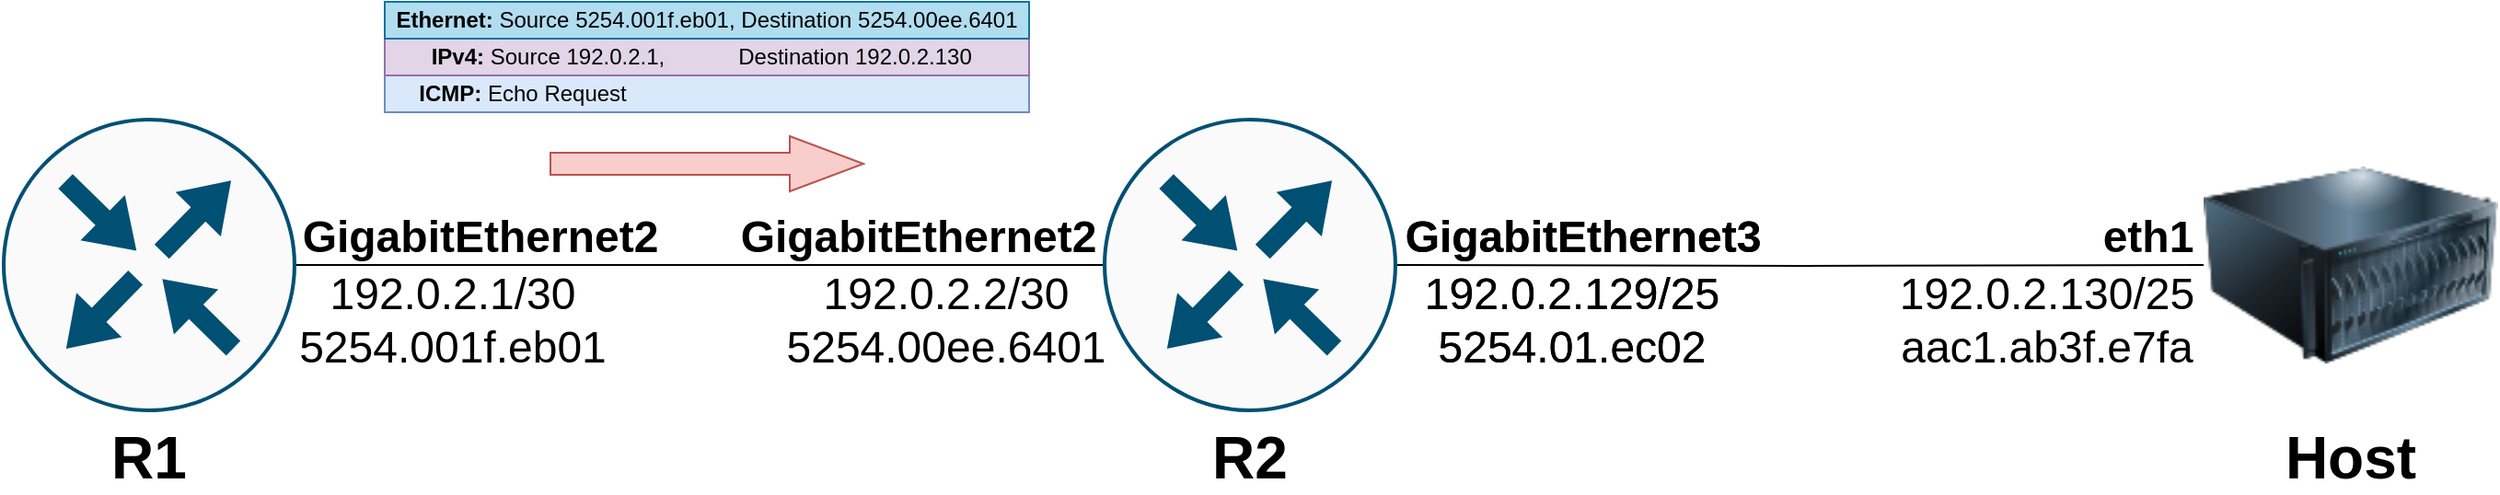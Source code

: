 <mxfile version="18.0.2" type="device"><diagram id="gkMwvEXVFvD15q9P0unt" name="Page-1"><mxGraphModel dx="1964" dy="1634" grid="1" gridSize="10" guides="1" tooltips="1" connect="1" arrows="1" fold="1" page="1" pageScale="1" pageWidth="850" pageHeight="1100" math="0" shadow="0"><root><mxCell id="0"/><mxCell id="1" parent="0"/><mxCell id="rUtFMbiMm77uvTc8waQB-1" value="" style="sketch=0;points=[[0.5,0,0],[1,0.5,0],[0.5,1,0],[0,0.5,0],[0.145,0.145,0],[0.856,0.145,0],[0.855,0.856,0],[0.145,0.855,0]];verticalLabelPosition=bottom;html=1;verticalAlign=top;aspect=fixed;align=center;pointerEvents=1;shape=mxgraph.cisco19.rect;prIcon=router;fillColor=#FAFAFA;strokeColor=#005073;" parent="1" vertex="1"><mxGeometry x="80" y="280" width="160" height="160" as="geometry"/></mxCell><mxCell id="rUtFMbiMm77uvTc8waQB-4" value="&lt;font style=&quot;font-size: 32px&quot;&gt;&lt;b&gt;R2&lt;/b&gt;&lt;br&gt;&lt;/font&gt;" style="text;html=1;strokeColor=none;fillColor=none;align=center;verticalAlign=middle;whiteSpace=wrap;rounded=0;" parent="1" vertex="1"><mxGeometry x="120" y="450" width="80" height="30" as="geometry"/></mxCell><mxCell id="rUtFMbiMm77uvTc8waQB-6" value="&lt;font style=&quot;font-size: 24px&quot;&gt;GigabitEthernet3&lt;/font&gt;" style="text;html=1;strokeColor=none;fillColor=none;align=center;verticalAlign=middle;whiteSpace=wrap;rounded=0;fontSize=12;fontStyle=1" parent="1" vertex="1"><mxGeometry x="241" y="335" width="200" height="20" as="geometry"/></mxCell><mxCell id="xENhbxOerLXffAawdGfM-1" value="&lt;font style=&quot;font-size: 24px&quot;&gt;192.0.2.129/25&lt;br&gt;5254.01.ec02&lt;br&gt;&lt;/font&gt;" style="text;html=1;strokeColor=none;fillColor=none;align=center;verticalAlign=middle;whiteSpace=wrap;rounded=0;fontSize=12;" parent="1" vertex="1"><mxGeometry x="250" y="360" width="170" height="60" as="geometry"/></mxCell><mxCell id="xENhbxOerLXffAawdGfM-6" style="edgeStyle=orthogonalEdgeStyle;rounded=0;orthogonalLoop=1;jettySize=auto;html=1;exitX=1;exitY=0.5;exitDx=0;exitDy=0;exitPerimeter=0;entryX=0;entryY=0.5;entryDx=0;entryDy=0;entryPerimeter=0;endArrow=none;endFill=0;" parent="1" source="xENhbxOerLXffAawdGfM-4" target="rUtFMbiMm77uvTc8waQB-1" edge="1"><mxGeometry relative="1" as="geometry"/></mxCell><mxCell id="xENhbxOerLXffAawdGfM-4" value="" style="sketch=0;points=[[0.5,0,0],[1,0.5,0],[0.5,1,0],[0,0.5,0],[0.145,0.145,0],[0.856,0.145,0],[0.855,0.856,0],[0.145,0.855,0]];verticalLabelPosition=bottom;html=1;verticalAlign=top;aspect=fixed;align=center;pointerEvents=1;shape=mxgraph.cisco19.rect;prIcon=router;fillColor=#FAFAFA;strokeColor=#005073;" parent="1" vertex="1"><mxGeometry x="-518" y="280" width="160" height="160" as="geometry"/></mxCell><mxCell id="xENhbxOerLXffAawdGfM-5" value="&lt;font style=&quot;font-size: 32px&quot;&gt;&lt;b&gt;R1&lt;/b&gt;&lt;br&gt;&lt;/font&gt;" style="text;html=1;strokeColor=none;fillColor=none;align=center;verticalAlign=middle;whiteSpace=wrap;rounded=0;" parent="1" vertex="1"><mxGeometry x="-478" y="450" width="80" height="30" as="geometry"/></mxCell><mxCell id="xENhbxOerLXffAawdGfM-7" value="&lt;font style=&quot;font-size: 24px&quot;&gt;GigabitEthernet2&lt;/font&gt;" style="text;html=1;strokeColor=none;fillColor=none;align=center;verticalAlign=middle;whiteSpace=wrap;rounded=0;fontSize=12;fontStyle=1" parent="1" vertex="1"><mxGeometry x="-120" y="335" width="200" height="20" as="geometry"/></mxCell><mxCell id="xENhbxOerLXffAawdGfM-8" value="&lt;font style=&quot;font-size: 24px&quot;&gt;GigabitEthernet2&lt;/font&gt;" style="text;html=1;strokeColor=none;fillColor=none;align=center;verticalAlign=middle;whiteSpace=wrap;rounded=0;fontSize=12;fontStyle=1" parent="1" vertex="1"><mxGeometry x="-358" y="335" width="200" height="20" as="geometry"/></mxCell><mxCell id="xENhbxOerLXffAawdGfM-9" value="&lt;font style=&quot;font-size: 24px&quot;&gt;192.0.2.2/30&lt;br&gt;5254.00ee.6401&lt;br&gt;&lt;/font&gt;" style="text;html=1;strokeColor=none;fillColor=none;align=center;verticalAlign=middle;whiteSpace=wrap;rounded=0;fontSize=12;" parent="1" vertex="1"><mxGeometry x="-90" y="360" width="170" height="60" as="geometry"/></mxCell><mxCell id="xENhbxOerLXffAawdGfM-10" value="&lt;font style=&quot;font-size: 24px&quot;&gt;192.0.2.1/30&lt;br&gt;5254.001f.eb01&lt;br&gt;&lt;/font&gt;" style="text;html=1;strokeColor=none;fillColor=none;align=center;verticalAlign=middle;whiteSpace=wrap;rounded=0;fontSize=12;" parent="1" vertex="1"><mxGeometry x="-358" y="360" width="170" height="60" as="geometry"/></mxCell><mxCell id="Cx1l_bT8B-DmLu8TlAHO-1" value="&lt;b&gt;&amp;nbsp; &amp;nbsp; &amp;nbsp;ICMP:&lt;/b&gt; Echo Request" style="rounded=0;whiteSpace=wrap;html=1;align=left;fillColor=#dae8fc;strokeColor=#6c8ebf;" parent="1" vertex="1"><mxGeometry x="-310" y="257" width="350" height="20" as="geometry"/></mxCell><mxCell id="Cx1l_bT8B-DmLu8TlAHO-2" value="&lt;b&gt;&amp;nbsp; &amp;nbsp; &amp;nbsp; &amp;nbsp;IPv4:&lt;/b&gt; Source 192.0.2.1,&amp;nbsp; &amp;nbsp; &amp;nbsp; &amp;nbsp; &amp;nbsp; &amp;nbsp; Destination 192.0.2.130" style="rounded=0;whiteSpace=wrap;html=1;align=left;fillColor=#e1d5e7;strokeColor=#9673a6;" parent="1" vertex="1"><mxGeometry x="-310" y="237" width="350" height="20" as="geometry"/></mxCell><mxCell id="Cx1l_bT8B-DmLu8TlAHO-3" value="&lt;b&gt;Ethernet:&lt;/b&gt; Source 5254.001f.eb01, Destination 5254.00ee.6401" style="rounded=0;whiteSpace=wrap;html=1;fillColor=#b1ddf0;strokeColor=#10739e;" parent="1" vertex="1"><mxGeometry x="-310" y="217" width="350" height="20" as="geometry"/></mxCell><mxCell id="Cx1l_bT8B-DmLu8TlAHO-4" value="" style="html=1;shadow=0;dashed=0;align=center;verticalAlign=middle;shape=mxgraph.arrows2.arrow;dy=0.6;dx=40;notch=0;fillColor=#f8cecc;strokeColor=#b85450;" parent="1" vertex="1"><mxGeometry x="-220" y="290" width="170" height="30" as="geometry"/></mxCell><mxCell id="mU065IhQyUg9Onk9whrT-1" style="edgeStyle=orthogonalEdgeStyle;rounded=0;orthogonalLoop=1;jettySize=auto;html=1;exitX=1;exitY=0.5;exitDx=0;exitDy=0;exitPerimeter=0;entryX=0;entryY=0.5;entryDx=0;entryDy=0;endArrow=none;endFill=0;" edge="1" parent="1" target="mU065IhQyUg9Onk9whrT-2"><mxGeometry relative="1" as="geometry"><mxPoint x="240" y="360" as="sourcePoint"/></mxGeometry></mxCell><mxCell id="mU065IhQyUg9Onk9whrT-2" value="" style="image;html=1;image=img/lib/clip_art/computers/Server_128x128.png" vertex="1" parent="1"><mxGeometry x="678" y="280" width="160" height="160" as="geometry"/></mxCell><mxCell id="mU065IhQyUg9Onk9whrT-3" value="&lt;font style=&quot;font-size: 32px&quot;&gt;&lt;b&gt;Host&lt;/b&gt;&lt;br&gt;&lt;/font&gt;" style="text;html=1;strokeColor=none;fillColor=none;align=center;verticalAlign=middle;whiteSpace=wrap;rounded=0;" vertex="1" parent="1"><mxGeometry x="713" y="450" width="90" height="30" as="geometry"/></mxCell><mxCell id="mU065IhQyUg9Onk9whrT-4" value="&lt;font style=&quot;font-size: 24px&quot;&gt;GigabitEthernet3&lt;/font&gt;" style="text;html=1;strokeColor=none;fillColor=none;align=center;verticalAlign=middle;whiteSpace=wrap;rounded=0;fontSize=12;fontStyle=1" vertex="1" parent="1"><mxGeometry x="241" y="335" width="200" height="20" as="geometry"/></mxCell><mxCell id="mU065IhQyUg9Onk9whrT-5" value="&lt;font style=&quot;font-size: 24px&quot;&gt;eth1&lt;/font&gt;" style="text;html=1;strokeColor=none;fillColor=none;align=center;verticalAlign=middle;whiteSpace=wrap;rounded=0;fontSize=12;fontStyle=1" vertex="1" parent="1"><mxGeometry x="623" y="330" width="50" height="30" as="geometry"/></mxCell><mxCell id="mU065IhQyUg9Onk9whrT-6" value="&lt;font style=&quot;font-size: 24px&quot;&gt;192.0.2.129/25&lt;br&gt;5254.01.ec02&lt;br&gt;&lt;/font&gt;" style="text;html=1;strokeColor=none;fillColor=none;align=center;verticalAlign=middle;whiteSpace=wrap;rounded=0;fontSize=12;" vertex="1" parent="1"><mxGeometry x="250" y="360" width="170" height="60" as="geometry"/></mxCell><mxCell id="mU065IhQyUg9Onk9whrT-7" value="&lt;font style=&quot;font-size: 24px&quot;&gt;192.0.2.130/25&lt;br&gt;aac1.ab3f.e7fa&lt;br&gt;&lt;/font&gt;" style="text;html=1;strokeColor=none;fillColor=none;align=center;verticalAlign=middle;whiteSpace=wrap;rounded=0;fontSize=12;" vertex="1" parent="1"><mxGeometry x="508" y="360" width="170" height="60" as="geometry"/></mxCell></root></mxGraphModel></diagram></mxfile>